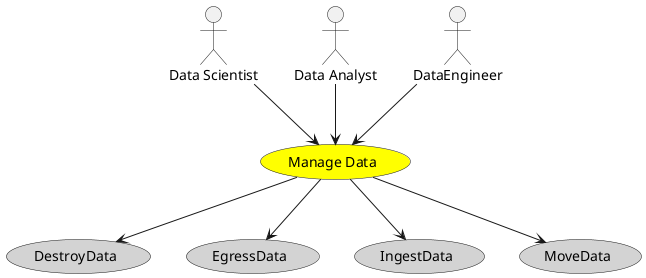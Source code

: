 @startuml


usecase "Manage Data" as ManageData #yellow

Actor "Data Scientist" as DataScientist

DataScientist --> ManageData

Actor "Data Analyst" as DataAnalyst

DataAnalyst --> ManageData

Actor "DataEngineer" as DataEngineer

DataEngineer --> ManageData



usecase "DestroyData" as DestroyData #lightgrey

ManageData --> DestroyData

usecase "EgressData" as EgressData #lightgrey

ManageData --> EgressData

usecase "IngestData" as IngestData #lightgrey

ManageData --> IngestData

usecase "MoveData" as MoveData #lightgrey

ManageData --> MoveData









@enduml
